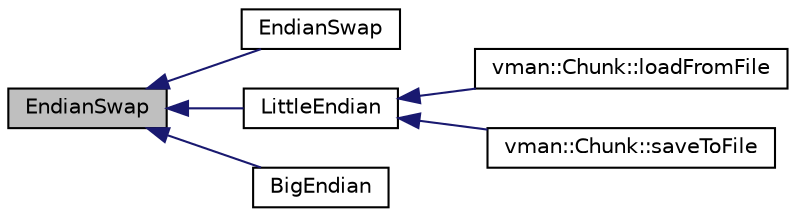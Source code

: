 digraph "EndianSwap"
{
  bgcolor="transparent";
  edge [fontname="Helvetica",fontsize="10",labelfontname="Helvetica",labelfontsize="10"];
  node [fontname="Helvetica",fontsize="10",shape=record];
  rankdir="LR";
  Node1 [label="EndianSwap",height=0.2,width=0.4,color="black", fillcolor="grey75", style="filled" fontcolor="black"];
  Node1 -> Node2 [dir="back",color="midnightblue",fontsize="10",style="solid",fontname="Helvetica"];
  Node2 [label="EndianSwap",height=0.2,width=0.4,color="black",URL="$namespacevman.html#a229e8a65d8a66927a8cdbfa29f71b023"];
  Node1 -> Node3 [dir="back",color="midnightblue",fontsize="10",style="solid",fontname="Helvetica"];
  Node3 [label="LittleEndian",height=0.2,width=0.4,color="black",URL="$namespacevman.html#a5035fe0000ff08cad2c4dc2583dc9b00"];
  Node3 -> Node4 [dir="back",color="midnightblue",fontsize="10",style="solid",fontname="Helvetica"];
  Node4 [label="vman::Chunk::loadFromFile",height=0.2,width=0.4,color="black",URL="$classvman_1_1_chunk.html#aedbf1cf4e63c5836f1f855d0c7322556",tooltip="Clears chunk on failure!"];
  Node3 -> Node5 [dir="back",color="midnightblue",fontsize="10",style="solid",fontname="Helvetica"];
  Node5 [label="vman::Chunk::saveToFile",height=0.2,width=0.4,color="black",URL="$classvman_1_1_chunk.html#adc6095604b2a6eb183c9b78dd686c4a4",tooltip="Will unset m_Modified on success."];
  Node1 -> Node6 [dir="back",color="midnightblue",fontsize="10",style="solid",fontname="Helvetica"];
  Node6 [label="BigEndian",height=0.2,width=0.4,color="black",URL="$namespacevman.html#acda32700d07dbed3f56c18d952a46a49"];
}
